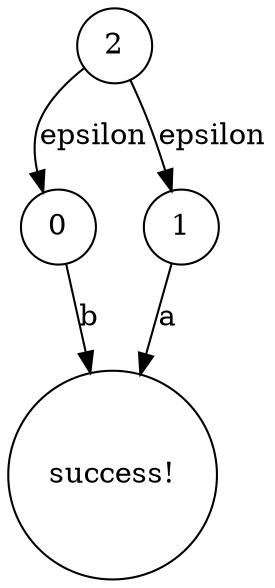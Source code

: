 digraph TestCase3 { 0 [shape=circle,label="0"]; 1 [shape=circle,label="1"]; 2 [shape=circle,label="2"]; success [shape=circle,label="success!"]; 0 -> success[label="b"]; 1 -> success[label="a"]; 2 -> 1[label="epsilon"]; 2 -> 0[label="epsilon"]; }
